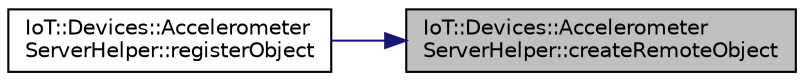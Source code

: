 digraph "IoT::Devices::AccelerometerServerHelper::createRemoteObject"
{
 // LATEX_PDF_SIZE
  edge [fontname="Helvetica",fontsize="10",labelfontname="Helvetica",labelfontsize="10"];
  node [fontname="Helvetica",fontsize="10",shape=record];
  rankdir="RL";
  Node1 [label="IoT::Devices::Accelerometer\lServerHelper::createRemoteObject",height=0.2,width=0.4,color="black", fillcolor="grey75", style="filled", fontcolor="black",tooltip="Destroys the AccelerometerServerHelper."];
  Node1 -> Node2 [dir="back",color="midnightblue",fontsize="10",style="solid"];
  Node2 [label="IoT::Devices::Accelerometer\lServerHelper::registerObject",height=0.2,width=0.4,color="black", fillcolor="white", style="filled",URL="$classIoT_1_1Devices_1_1AccelerometerServerHelper.html#a6897a34bee0f7cdd20fd90dc2297b169",tooltip=" "];
}

